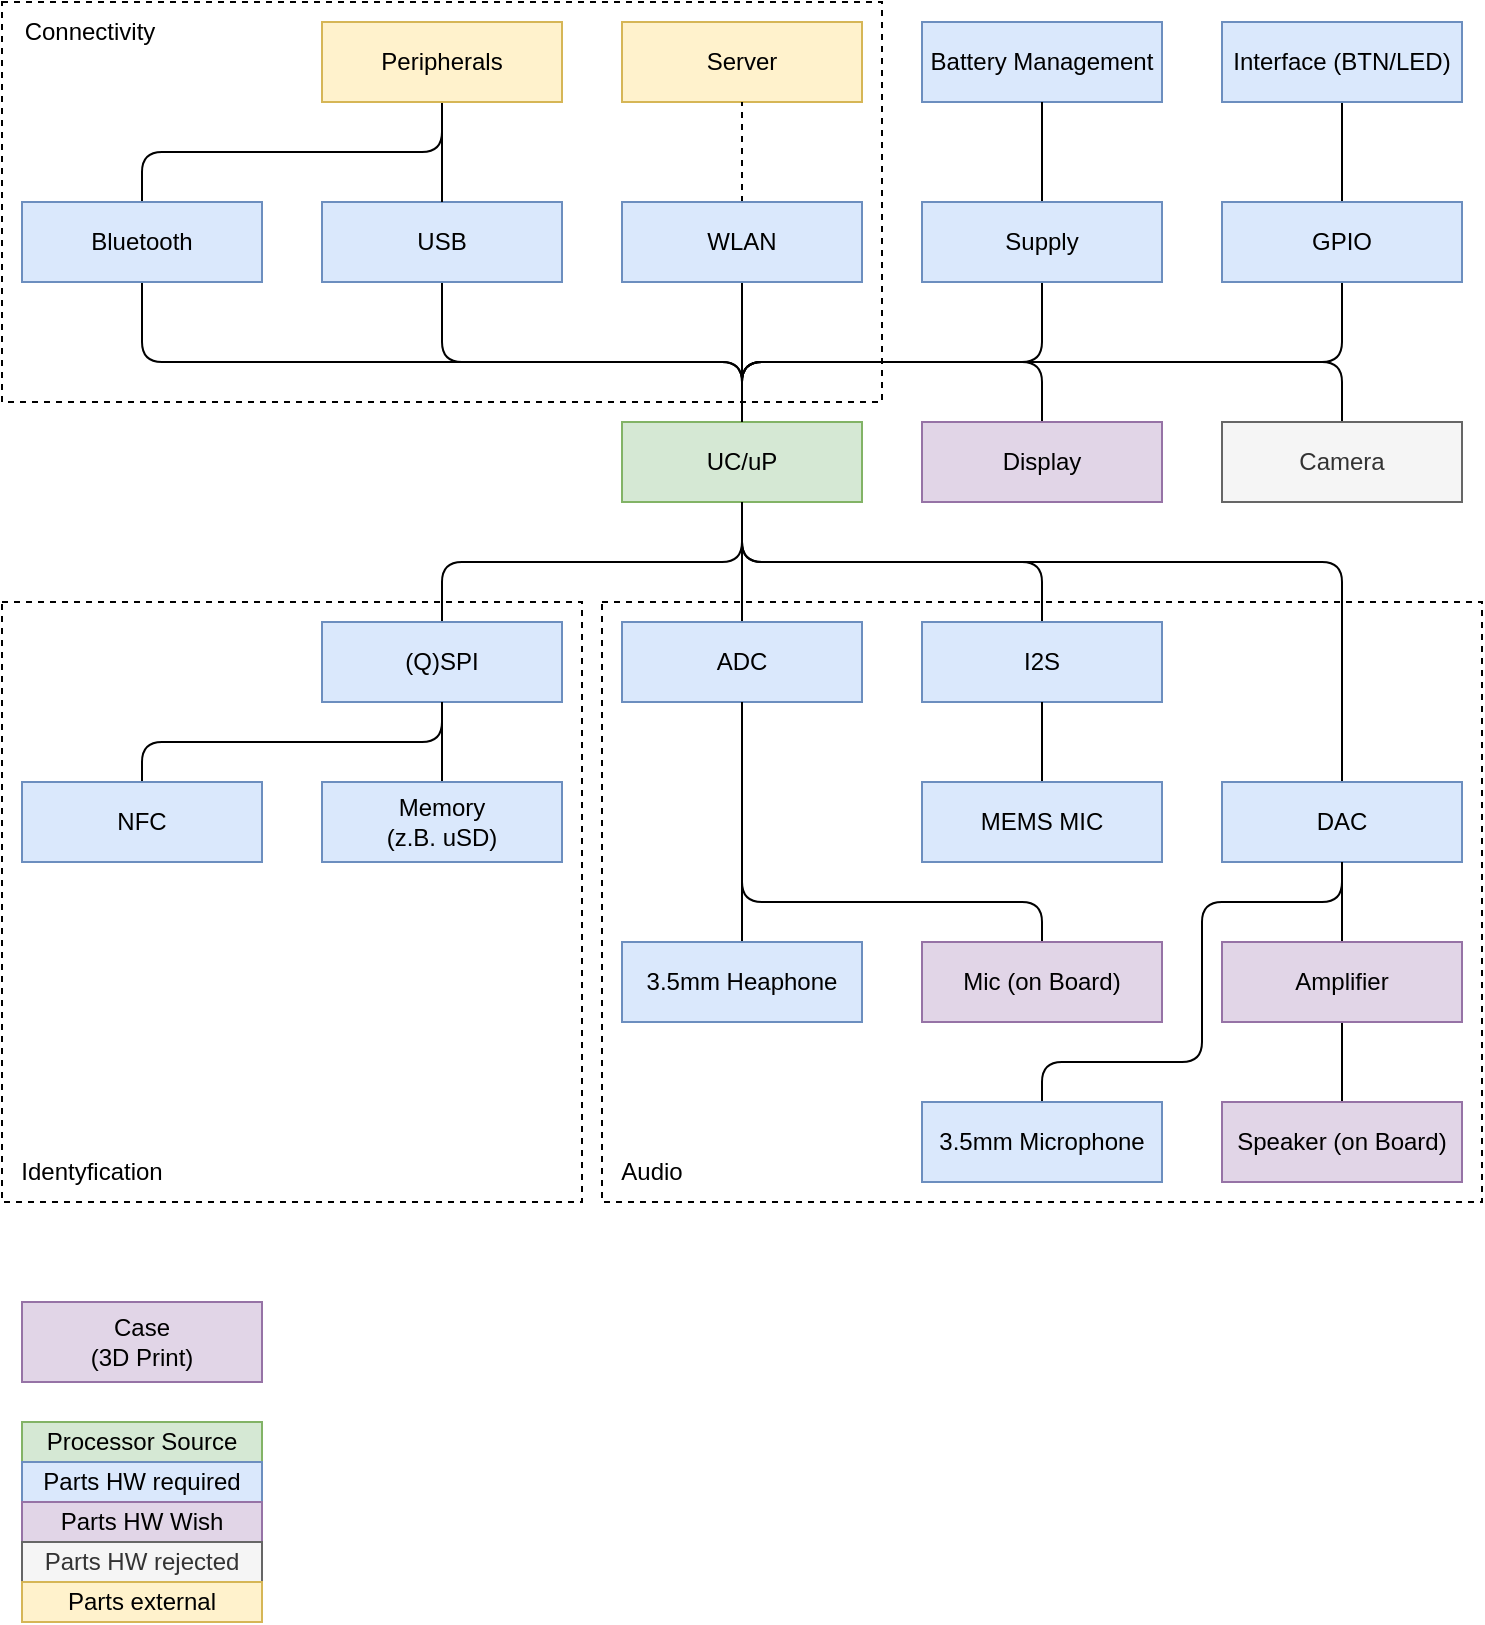 <mxfile version="26.0.16" pages="2">
  <diagram name="HW-BlockDiagramm" id="YgNL6Jm98kUhyaHq5DyT">
    <mxGraphModel dx="1376" dy="838" grid="1" gridSize="10" guides="1" tooltips="1" connect="1" arrows="1" fold="1" page="1" pageScale="1" pageWidth="827" pageHeight="1169" math="0" shadow="0">
      <root>
        <mxCell id="0" />
        <mxCell id="1" parent="0" />
        <mxCell id="7-w4bWHRbaEL0S7zwJqe-22" value="" style="rounded=0;whiteSpace=wrap;html=1;fillColor=none;dashed=1;" vertex="1" parent="1">
          <mxGeometry x="10" y="310" width="290" height="300" as="geometry" />
        </mxCell>
        <mxCell id="7-w4bWHRbaEL0S7zwJqe-21" value="" style="rounded=0;whiteSpace=wrap;html=1;fillColor=none;dashed=1;" vertex="1" parent="1">
          <mxGeometry x="310" y="310" width="440" height="300" as="geometry" />
        </mxCell>
        <mxCell id="VaILJH5DlseVOvlP4gNq-14" style="edgeStyle=orthogonalEdgeStyle;rounded=1;orthogonalLoop=1;jettySize=auto;html=1;exitX=0.5;exitY=1;exitDx=0;exitDy=0;entryX=0.5;entryY=0;entryDx=0;entryDy=0;curved=0;endArrow=none;startFill=0;" parent="1" source="A3d4wtvlVEdgw7WFWHI4-1" target="A3d4wtvlVEdgw7WFWHI4-8" edge="1">
          <mxGeometry relative="1" as="geometry">
            <Array as="points">
              <mxPoint x="80" y="190" />
              <mxPoint x="380" y="190" />
            </Array>
          </mxGeometry>
        </mxCell>
        <mxCell id="VaILJH5DlseVOvlP4gNq-17" style="edgeStyle=orthogonalEdgeStyle;rounded=1;orthogonalLoop=1;jettySize=auto;html=1;exitX=0.5;exitY=0;exitDx=0;exitDy=0;entryX=0.5;entryY=1;entryDx=0;entryDy=0;curved=0;endArrow=none;startFill=0;" parent="1" source="A3d4wtvlVEdgw7WFWHI4-1" target="A3d4wtvlVEdgw7WFWHI4-3" edge="1">
          <mxGeometry relative="1" as="geometry" />
        </mxCell>
        <mxCell id="A3d4wtvlVEdgw7WFWHI4-1" value="Bluetooth" style="rounded=0;whiteSpace=wrap;html=1;fillColor=#dae8fc;strokeColor=#6c8ebf;" parent="1" vertex="1">
          <mxGeometry x="20" y="110" width="120" height="40" as="geometry" />
        </mxCell>
        <mxCell id="VaILJH5DlseVOvlP4gNq-13" style="edgeStyle=orthogonalEdgeStyle;rounded=1;orthogonalLoop=1;jettySize=auto;html=1;exitX=0.5;exitY=1;exitDx=0;exitDy=0;curved=0;endArrow=none;startFill=0;" parent="1" source="A3d4wtvlVEdgw7WFWHI4-2" target="A3d4wtvlVEdgw7WFWHI4-8" edge="1">
          <mxGeometry relative="1" as="geometry">
            <Array as="points">
              <mxPoint x="230" y="190" />
              <mxPoint x="380" y="190" />
            </Array>
          </mxGeometry>
        </mxCell>
        <mxCell id="A3d4wtvlVEdgw7WFWHI4-2" value="USB" style="rounded=0;whiteSpace=wrap;html=1;fillColor=#dae8fc;strokeColor=#6c8ebf;" parent="1" vertex="1">
          <mxGeometry x="170" y="110" width="120" height="40" as="geometry" />
        </mxCell>
        <mxCell id="VaILJH5DlseVOvlP4gNq-15" style="edgeStyle=orthogonalEdgeStyle;rounded=1;orthogonalLoop=1;jettySize=auto;html=1;exitX=0.5;exitY=1;exitDx=0;exitDy=0;entryX=0.5;entryY=0;entryDx=0;entryDy=0;curved=0;endArrow=none;startFill=0;" parent="1" source="A3d4wtvlVEdgw7WFWHI4-3" target="A3d4wtvlVEdgw7WFWHI4-2" edge="1">
          <mxGeometry relative="1" as="geometry" />
        </mxCell>
        <mxCell id="A3d4wtvlVEdgw7WFWHI4-3" value="Peripherals" style="rounded=0;whiteSpace=wrap;html=1;fillColor=#fff2cc;strokeColor=#d6b656;" parent="1" vertex="1">
          <mxGeometry x="170" y="20" width="120" height="40" as="geometry" />
        </mxCell>
        <mxCell id="A3d4wtvlVEdgw7WFWHI4-4" value="Server" style="rounded=0;whiteSpace=wrap;html=1;fillColor=#fff2cc;strokeColor=#d6b656;" parent="1" vertex="1">
          <mxGeometry x="320" y="20" width="120" height="40" as="geometry" />
        </mxCell>
        <mxCell id="VaILJH5DlseVOvlP4gNq-18" style="edgeStyle=orthogonalEdgeStyle;rounded=1;orthogonalLoop=1;jettySize=auto;html=1;exitX=0.5;exitY=0;exitDx=0;exitDy=0;entryX=0.5;entryY=1;entryDx=0;entryDy=0;curved=0;endArrow=none;startFill=0;dashed=1;" parent="1" source="A3d4wtvlVEdgw7WFWHI4-5" target="A3d4wtvlVEdgw7WFWHI4-4" edge="1">
          <mxGeometry relative="1" as="geometry" />
        </mxCell>
        <mxCell id="7-w4bWHRbaEL0S7zwJqe-18" value="" style="edgeStyle=orthogonalEdgeStyle;rounded=1;orthogonalLoop=1;jettySize=auto;html=1;endArrow=none;startFill=0;curved=0;" edge="1" parent="1" source="A3d4wtvlVEdgw7WFWHI4-5" target="A3d4wtvlVEdgw7WFWHI4-8">
          <mxGeometry relative="1" as="geometry" />
        </mxCell>
        <mxCell id="A3d4wtvlVEdgw7WFWHI4-5" value="WLAN" style="rounded=0;whiteSpace=wrap;html=1;fillColor=#dae8fc;strokeColor=#6c8ebf;" parent="1" vertex="1">
          <mxGeometry x="320" y="110" width="120" height="40" as="geometry" />
        </mxCell>
        <mxCell id="A3d4wtvlVEdgw7WFWHI4-6" value="Battery Management" style="rounded=0;whiteSpace=wrap;html=1;fillColor=#dae8fc;strokeColor=#6c8ebf;" parent="1" vertex="1">
          <mxGeometry x="470" y="20" width="120" height="40" as="geometry" />
        </mxCell>
        <mxCell id="VaILJH5DlseVOvlP4gNq-29" style="edgeStyle=orthogonalEdgeStyle;rounded=1;orthogonalLoop=1;jettySize=auto;html=1;exitX=0.5;exitY=1;exitDx=0;exitDy=0;entryX=0.5;entryY=0;entryDx=0;entryDy=0;curved=0;endArrow=none;startFill=0;" parent="1" source="A3d4wtvlVEdgw7WFWHI4-7" target="A3d4wtvlVEdgw7WFWHI4-8" edge="1">
          <mxGeometry relative="1" as="geometry">
            <Array as="points">
              <mxPoint x="530" y="190" />
              <mxPoint x="380" y="190" />
            </Array>
          </mxGeometry>
        </mxCell>
        <mxCell id="VaILJH5DlseVOvlP4gNq-30" style="edgeStyle=orthogonalEdgeStyle;rounded=1;orthogonalLoop=1;jettySize=auto;html=1;entryX=0.5;entryY=1;entryDx=0;entryDy=0;curved=0;endArrow=none;startFill=0;" parent="1" source="A3d4wtvlVEdgw7WFWHI4-7" target="A3d4wtvlVEdgw7WFWHI4-6" edge="1">
          <mxGeometry relative="1" as="geometry" />
        </mxCell>
        <mxCell id="A3d4wtvlVEdgw7WFWHI4-7" value="Supply" style="rounded=0;whiteSpace=wrap;html=1;fillColor=#dae8fc;strokeColor=#6c8ebf;" parent="1" vertex="1">
          <mxGeometry x="470" y="110" width="120" height="40" as="geometry" />
        </mxCell>
        <mxCell id="A3d4wtvlVEdgw7WFWHI4-8" value="UC/uP" style="rounded=0;whiteSpace=wrap;html=1;fillColor=#d5e8d4;strokeColor=#82b366;" parent="1" vertex="1">
          <mxGeometry x="320" y="220" width="120" height="40" as="geometry" />
        </mxCell>
        <mxCell id="7-w4bWHRbaEL0S7zwJqe-7" style="edgeStyle=orthogonalEdgeStyle;rounded=1;orthogonalLoop=1;jettySize=auto;html=1;exitX=0.5;exitY=0;exitDx=0;exitDy=0;entryX=0.5;entryY=1;entryDx=0;entryDy=0;curved=0;endArrow=none;startFill=0;" edge="1" parent="1" source="A3d4wtvlVEdgw7WFWHI4-9" target="A3d4wtvlVEdgw7WFWHI4-8">
          <mxGeometry relative="1" as="geometry" />
        </mxCell>
        <mxCell id="A3d4wtvlVEdgw7WFWHI4-9" value="(Q)SPI" style="rounded=0;whiteSpace=wrap;html=1;fillColor=#dae8fc;strokeColor=#6c8ebf;" parent="1" vertex="1">
          <mxGeometry x="170" y="320" width="120" height="40" as="geometry" />
        </mxCell>
        <mxCell id="VaILJH5DlseVOvlP4gNq-21" style="edgeStyle=orthogonalEdgeStyle;rounded=1;orthogonalLoop=1;jettySize=auto;html=1;exitX=0.5;exitY=0;exitDx=0;exitDy=0;entryX=0.5;entryY=1;entryDx=0;entryDy=0;curved=0;endArrow=none;startFill=0;" parent="1" source="A3d4wtvlVEdgw7WFWHI4-10" target="A3d4wtvlVEdgw7WFWHI4-9" edge="1">
          <mxGeometry relative="1" as="geometry" />
        </mxCell>
        <mxCell id="A3d4wtvlVEdgw7WFWHI4-10" value="NFC" style="rounded=0;whiteSpace=wrap;html=1;fillColor=#dae8fc;strokeColor=#6c8ebf;" parent="1" vertex="1">
          <mxGeometry x="20" y="400" width="120" height="40" as="geometry" />
        </mxCell>
        <mxCell id="VaILJH5DlseVOvlP4gNq-22" style="edgeStyle=orthogonalEdgeStyle;rounded=1;orthogonalLoop=1;jettySize=auto;html=1;exitX=0.5;exitY=0;exitDx=0;exitDy=0;curved=0;endArrow=none;startFill=0;" parent="1" source="A3d4wtvlVEdgw7WFWHI4-11" edge="1">
          <mxGeometry relative="1" as="geometry">
            <mxPoint x="230" y="360" as="targetPoint" />
          </mxGeometry>
        </mxCell>
        <mxCell id="A3d4wtvlVEdgw7WFWHI4-11" value="Memory&lt;br&gt;(z.B. uSD)" style="rounded=0;whiteSpace=wrap;html=1;fillColor=#dae8fc;strokeColor=#6c8ebf;" parent="1" vertex="1">
          <mxGeometry x="170" y="400" width="120" height="40" as="geometry" />
        </mxCell>
        <mxCell id="7-w4bWHRbaEL0S7zwJqe-8" style="edgeStyle=orthogonalEdgeStyle;rounded=1;orthogonalLoop=1;jettySize=auto;html=1;exitX=0.5;exitY=0;exitDx=0;exitDy=0;curved=0;endArrow=none;startFill=0;" edge="1" parent="1" source="A3d4wtvlVEdgw7WFWHI4-13">
          <mxGeometry relative="1" as="geometry">
            <mxPoint x="380" y="260" as="targetPoint" />
          </mxGeometry>
        </mxCell>
        <mxCell id="A3d4wtvlVEdgw7WFWHI4-13" value="ADC" style="rounded=0;whiteSpace=wrap;html=1;fillColor=#dae8fc;strokeColor=#6c8ebf;" parent="1" vertex="1">
          <mxGeometry x="320" y="320" width="120" height="40" as="geometry" />
        </mxCell>
        <mxCell id="7-w4bWHRbaEL0S7zwJqe-17" style="edgeStyle=orthogonalEdgeStyle;rounded=1;orthogonalLoop=1;jettySize=auto;html=1;exitX=0.5;exitY=0;exitDx=0;exitDy=0;entryX=0.5;entryY=1;entryDx=0;entryDy=0;curved=0;endArrow=none;startFill=0;" edge="1" parent="1" source="A3d4wtvlVEdgw7WFWHI4-15" target="7-w4bWHRbaEL0S7zwJqe-15">
          <mxGeometry relative="1" as="geometry" />
        </mxCell>
        <mxCell id="A3d4wtvlVEdgw7WFWHI4-15" value="Speaker (on Board)" style="rounded=0;whiteSpace=wrap;html=1;fillColor=#e1d5e7;strokeColor=#9673a6;" parent="1" vertex="1">
          <mxGeometry x="620" y="560" width="120" height="40" as="geometry" />
        </mxCell>
        <mxCell id="7-w4bWHRbaEL0S7zwJqe-13" style="edgeStyle=orthogonalEdgeStyle;rounded=1;orthogonalLoop=1;jettySize=auto;html=1;exitX=0.5;exitY=0;exitDx=0;exitDy=0;entryX=0.5;entryY=1;entryDx=0;entryDy=0;curved=0;endArrow=none;startFill=0;" edge="1" parent="1" source="A3d4wtvlVEdgw7WFWHI4-16" target="A3d4wtvlVEdgw7WFWHI4-13">
          <mxGeometry relative="1" as="geometry">
            <Array as="points">
              <mxPoint x="530" y="460" />
              <mxPoint x="380" y="460" />
            </Array>
          </mxGeometry>
        </mxCell>
        <mxCell id="A3d4wtvlVEdgw7WFWHI4-16" value="Mic (on Board)" style="rounded=0;whiteSpace=wrap;html=1;fillColor=#e1d5e7;strokeColor=#9673a6;" parent="1" vertex="1">
          <mxGeometry x="470" y="480" width="120" height="40" as="geometry" />
        </mxCell>
        <mxCell id="7-w4bWHRbaEL0S7zwJqe-14" style="edgeStyle=orthogonalEdgeStyle;rounded=1;orthogonalLoop=1;jettySize=auto;html=1;exitX=0.5;exitY=0;exitDx=0;exitDy=0;curved=0;endArrow=none;startFill=0;" edge="1" parent="1" source="A3d4wtvlVEdgw7WFWHI4-17" target="7-w4bWHRbaEL0S7zwJqe-1">
          <mxGeometry relative="1" as="geometry">
            <Array as="points">
              <mxPoint x="530" y="540" />
              <mxPoint x="610" y="540" />
              <mxPoint x="610" y="460" />
              <mxPoint x="680" y="460" />
            </Array>
          </mxGeometry>
        </mxCell>
        <mxCell id="A3d4wtvlVEdgw7WFWHI4-17" value="3.5mm Microphone" style="rounded=0;whiteSpace=wrap;html=1;fillColor=#dae8fc;strokeColor=#6c8ebf;" parent="1" vertex="1">
          <mxGeometry x="470" y="560" width="120" height="40" as="geometry" />
        </mxCell>
        <mxCell id="VaILJH5DlseVOvlP4gNq-32" style="edgeStyle=orthogonalEdgeStyle;rounded=1;orthogonalLoop=1;jettySize=auto;html=1;exitX=0.5;exitY=0;exitDx=0;exitDy=0;entryX=0.5;entryY=0;entryDx=0;entryDy=0;endArrow=none;startFill=0;curved=0;" parent="1" source="VaILJH5DlseVOvlP4gNq-2" target="A3d4wtvlVEdgw7WFWHI4-8" edge="1">
          <mxGeometry relative="1" as="geometry">
            <Array as="points">
              <mxPoint x="530" y="190" />
              <mxPoint x="380" y="190" />
            </Array>
          </mxGeometry>
        </mxCell>
        <mxCell id="VaILJH5DlseVOvlP4gNq-2" value="Display" style="rounded=0;whiteSpace=wrap;html=1;fillColor=#e1d5e7;strokeColor=#9673a6;" parent="1" vertex="1">
          <mxGeometry x="470" y="220" width="120" height="40" as="geometry" />
        </mxCell>
        <mxCell id="VaILJH5DlseVOvlP4gNq-33" style="edgeStyle=orthogonalEdgeStyle;rounded=1;orthogonalLoop=1;jettySize=auto;html=1;exitX=0.5;exitY=0;exitDx=0;exitDy=0;entryX=0.5;entryY=0;entryDx=0;entryDy=0;curved=0;endArrow=none;startFill=0;" parent="1" source="VaILJH5DlseVOvlP4gNq-4" target="A3d4wtvlVEdgw7WFWHI4-8" edge="1">
          <mxGeometry relative="1" as="geometry">
            <mxPoint x="510" y="210" as="targetPoint" />
            <Array as="points">
              <mxPoint x="680" y="190" />
              <mxPoint x="380" y="190" />
            </Array>
          </mxGeometry>
        </mxCell>
        <mxCell id="VaILJH5DlseVOvlP4gNq-4" value="Camera" style="rounded=0;whiteSpace=wrap;html=1;fillColor=#f5f5f5;strokeColor=#666666;fontColor=#333333;" parent="1" vertex="1">
          <mxGeometry x="620" y="220" width="120" height="40" as="geometry" />
        </mxCell>
        <mxCell id="VaILJH5DlseVOvlP4gNq-31" style="edgeStyle=orthogonalEdgeStyle;rounded=1;orthogonalLoop=1;jettySize=auto;html=1;exitX=0.5;exitY=1;exitDx=0;exitDy=0;entryX=0.5;entryY=0;entryDx=0;entryDy=0;curved=0;endArrow=none;startFill=0;" parent="1" source="VaILJH5DlseVOvlP4gNq-5" target="A3d4wtvlVEdgw7WFWHI4-8" edge="1">
          <mxGeometry relative="1" as="geometry">
            <Array as="points">
              <mxPoint x="680" y="190" />
              <mxPoint x="380" y="190" />
            </Array>
          </mxGeometry>
        </mxCell>
        <mxCell id="7-w4bWHRbaEL0S7zwJqe-26" style="edgeStyle=orthogonalEdgeStyle;rounded=1;orthogonalLoop=1;jettySize=auto;html=1;exitX=0.5;exitY=0;exitDx=0;exitDy=0;entryX=0.5;entryY=1;entryDx=0;entryDy=0;endArrow=none;startFill=0;curved=0;" edge="1" parent="1" source="VaILJH5DlseVOvlP4gNq-5" target="7-w4bWHRbaEL0S7zwJqe-25">
          <mxGeometry relative="1" as="geometry" />
        </mxCell>
        <mxCell id="VaILJH5DlseVOvlP4gNq-5" value="GPIO" style="rounded=0;whiteSpace=wrap;html=1;fillColor=#dae8fc;strokeColor=#6c8ebf;" parent="1" vertex="1">
          <mxGeometry x="620" y="110" width="120" height="40" as="geometry" />
        </mxCell>
        <mxCell id="VaILJH5DlseVOvlP4gNq-6" value="Processor Source" style="rounded=0;whiteSpace=wrap;html=1;fillColor=#d5e8d4;strokeColor=#82b366;" parent="1" vertex="1">
          <mxGeometry x="20" y="720" width="120" height="20" as="geometry" />
        </mxCell>
        <mxCell id="VaILJH5DlseVOvlP4gNq-7" value="Parts HW required" style="rounded=0;whiteSpace=wrap;html=1;fillColor=#dae8fc;strokeColor=#6c8ebf;" parent="1" vertex="1">
          <mxGeometry x="20" y="740" width="120" height="20" as="geometry" />
        </mxCell>
        <mxCell id="VaILJH5DlseVOvlP4gNq-8" value="Parts HW Wish" style="rounded=0;whiteSpace=wrap;html=1;fillColor=#e1d5e7;strokeColor=#9673a6;" parent="1" vertex="1">
          <mxGeometry x="20" y="760" width="120" height="20" as="geometry" />
        </mxCell>
        <mxCell id="VaILJH5DlseVOvlP4gNq-9" value="Parts HW rejected" style="rounded=0;whiteSpace=wrap;html=1;fillColor=#f5f5f5;strokeColor=#666666;fontColor=#333333;" parent="1" vertex="1">
          <mxGeometry x="20" y="780" width="120" height="20" as="geometry" />
        </mxCell>
        <mxCell id="VaILJH5DlseVOvlP4gNq-10" value="Parts external" style="rounded=0;whiteSpace=wrap;html=1;fillColor=#fff2cc;strokeColor=#d6b656;" parent="1" vertex="1">
          <mxGeometry x="20" y="800" width="120" height="20" as="geometry" />
        </mxCell>
        <mxCell id="VaILJH5DlseVOvlP4gNq-35" value="Case&lt;br&gt;(3D Print)" style="rounded=0;whiteSpace=wrap;html=1;fillColor=#e1d5e7;strokeColor=#9673a6;" parent="1" vertex="1">
          <mxGeometry x="20" y="660" width="120" height="40" as="geometry" />
        </mxCell>
        <mxCell id="7-w4bWHRbaEL0S7zwJqe-9" style="edgeStyle=orthogonalEdgeStyle;rounded=1;orthogonalLoop=1;jettySize=auto;html=1;exitX=0.5;exitY=0;exitDx=0;exitDy=0;entryX=0.5;entryY=1;entryDx=0;entryDy=0;curved=0;endArrow=none;startFill=0;" edge="1" parent="1" source="7-w4bWHRbaEL0S7zwJqe-1" target="A3d4wtvlVEdgw7WFWHI4-8">
          <mxGeometry relative="1" as="geometry">
            <Array as="points">
              <mxPoint x="680" y="290" />
              <mxPoint x="380" y="290" />
            </Array>
          </mxGeometry>
        </mxCell>
        <mxCell id="7-w4bWHRbaEL0S7zwJqe-1" value="DAC" style="rounded=0;whiteSpace=wrap;html=1;fillColor=#dae8fc;strokeColor=#6c8ebf;" vertex="1" parent="1">
          <mxGeometry x="620" y="400" width="120" height="40" as="geometry" />
        </mxCell>
        <mxCell id="7-w4bWHRbaEL0S7zwJqe-12" style="edgeStyle=orthogonalEdgeStyle;rounded=1;orthogonalLoop=1;jettySize=auto;html=1;exitX=0.5;exitY=0;exitDx=0;exitDy=0;entryX=0.5;entryY=1;entryDx=0;entryDy=0;curved=0;endArrow=none;startFill=0;" edge="1" parent="1" source="7-w4bWHRbaEL0S7zwJqe-2" target="A3d4wtvlVEdgw7WFWHI4-13">
          <mxGeometry relative="1" as="geometry" />
        </mxCell>
        <mxCell id="7-w4bWHRbaEL0S7zwJqe-2" value="3.5mm Heaphone" style="rounded=0;whiteSpace=wrap;html=1;fillColor=#dae8fc;strokeColor=#6c8ebf;" vertex="1" parent="1">
          <mxGeometry x="320" y="480" width="120" height="40" as="geometry" />
        </mxCell>
        <mxCell id="7-w4bWHRbaEL0S7zwJqe-4" style="edgeStyle=orthogonalEdgeStyle;rounded=0;orthogonalLoop=1;jettySize=auto;html=1;exitX=0.5;exitY=1;exitDx=0;exitDy=0;" edge="1" parent="1" source="VaILJH5DlseVOvlP4gNq-2" target="VaILJH5DlseVOvlP4gNq-2">
          <mxGeometry relative="1" as="geometry" />
        </mxCell>
        <mxCell id="7-w4bWHRbaEL0S7zwJqe-16" style="edgeStyle=orthogonalEdgeStyle;rounded=1;orthogonalLoop=1;jettySize=auto;html=1;exitX=0.5;exitY=0;exitDx=0;exitDy=0;curved=0;endArrow=none;startFill=0;" edge="1" parent="1" source="7-w4bWHRbaEL0S7zwJqe-15" target="7-w4bWHRbaEL0S7zwJqe-1">
          <mxGeometry relative="1" as="geometry" />
        </mxCell>
        <mxCell id="7-w4bWHRbaEL0S7zwJqe-15" value="Amplifier" style="rounded=0;whiteSpace=wrap;html=1;fillColor=#e1d5e7;strokeColor=#9673a6;" vertex="1" parent="1">
          <mxGeometry x="620" y="480" width="120" height="40" as="geometry" />
        </mxCell>
        <mxCell id="7-w4bWHRbaEL0S7zwJqe-23" value="" style="rounded=0;whiteSpace=wrap;html=1;fillColor=none;dashed=1;" vertex="1" parent="1">
          <mxGeometry x="10" y="10" width="440" height="200" as="geometry" />
        </mxCell>
        <mxCell id="7-w4bWHRbaEL0S7zwJqe-25" value="Interface (BTN/LED&lt;span style=&quot;background-color: transparent; color: light-dark(rgb(0, 0, 0), rgb(255, 255, 255));&quot;&gt;)&lt;/span&gt;" style="rounded=0;whiteSpace=wrap;html=1;fillColor=#dae8fc;strokeColor=#6c8ebf;" vertex="1" parent="1">
          <mxGeometry x="620" y="20" width="120" height="40" as="geometry" />
        </mxCell>
        <mxCell id="7-w4bWHRbaEL0S7zwJqe-27" value="Connectivity" style="text;html=1;align=center;verticalAlign=middle;whiteSpace=wrap;rounded=0;" vertex="1" parent="1">
          <mxGeometry x="24" y="10" width="60" height="30" as="geometry" />
        </mxCell>
        <mxCell id="7-w4bWHRbaEL0S7zwJqe-28" value="Identyfication" style="text;html=1;align=center;verticalAlign=middle;whiteSpace=wrap;rounded=0;" vertex="1" parent="1">
          <mxGeometry x="25" y="580" width="60" height="30" as="geometry" />
        </mxCell>
        <mxCell id="7-w4bWHRbaEL0S7zwJqe-29" value="Audio" style="text;html=1;align=center;verticalAlign=middle;whiteSpace=wrap;rounded=0;" vertex="1" parent="1">
          <mxGeometry x="305" y="580" width="60" height="30" as="geometry" />
        </mxCell>
        <mxCell id="3Ijf7dCesqbsW414zRly-5" style="edgeStyle=orthogonalEdgeStyle;rounded=1;orthogonalLoop=1;jettySize=auto;html=1;exitX=0.5;exitY=0;exitDx=0;exitDy=0;entryX=0.5;entryY=1;entryDx=0;entryDy=0;curved=0;endArrow=none;startFill=0;" edge="1" parent="1" source="3Ijf7dCesqbsW414zRly-1" target="A3d4wtvlVEdgw7WFWHI4-8">
          <mxGeometry relative="1" as="geometry" />
        </mxCell>
        <mxCell id="3Ijf7dCesqbsW414zRly-1" value="I2S" style="rounded=0;whiteSpace=wrap;html=1;fillColor=#dae8fc;strokeColor=#6c8ebf;" vertex="1" parent="1">
          <mxGeometry x="470" y="320" width="120" height="40" as="geometry" />
        </mxCell>
        <mxCell id="3Ijf7dCesqbsW414zRly-4" style="edgeStyle=orthogonalEdgeStyle;rounded=1;orthogonalLoop=1;jettySize=auto;html=1;exitX=0.5;exitY=0;exitDx=0;exitDy=0;curved=0;endArrow=none;startFill=0;" edge="1" parent="1" source="3Ijf7dCesqbsW414zRly-2" target="3Ijf7dCesqbsW414zRly-1">
          <mxGeometry relative="1" as="geometry" />
        </mxCell>
        <mxCell id="3Ijf7dCesqbsW414zRly-2" value="MEMS MIC" style="rounded=0;whiteSpace=wrap;html=1;fillColor=#dae8fc;strokeColor=#6c8ebf;" vertex="1" parent="1">
          <mxGeometry x="470" y="400" width="120" height="40" as="geometry" />
        </mxCell>
      </root>
    </mxGraphModel>
  </diagram>
  <diagram id="PWMETJI3HEtD_hGxL0aD" name="SW-BlockDiagramm">
    <mxGraphModel dx="1376" dy="838" grid="1" gridSize="10" guides="1" tooltips="1" connect="1" arrows="1" fold="1" page="1" pageScale="1" pageWidth="827" pageHeight="1169" math="0" shadow="0">
      <root>
        <mxCell id="0" />
        <mxCell id="1" parent="0" />
        <mxCell id="SWvgl8-tP9gRkOkb8kPS-19" value="" style="rounded=0;whiteSpace=wrap;html=1;fillColor=none;dashed=1;dashPattern=12 12;" vertex="1" parent="1">
          <mxGeometry x="10" y="100" width="780" height="400" as="geometry" />
        </mxCell>
        <mxCell id="6S2h7Oj0HJG2bu6UNezD-2" style="edgeStyle=orthogonalEdgeStyle;rounded=1;orthogonalLoop=1;jettySize=auto;html=1;exitX=0.5;exitY=0;exitDx=0;exitDy=0;entryX=0.5;entryY=1;entryDx=0;entryDy=0;curved=0;endArrow=none;startFill=0;dashed=1;" edge="1" parent="1" source="6S2h7Oj0HJG2bu6UNezD-3" target="6S2h7Oj0HJG2bu6UNezD-7">
          <mxGeometry relative="1" as="geometry" />
        </mxCell>
        <mxCell id="SWvgl8-tP9gRkOkb8kPS-9" style="edgeStyle=orthogonalEdgeStyle;rounded=1;orthogonalLoop=1;jettySize=auto;html=1;exitX=0.5;exitY=1;exitDx=0;exitDy=0;entryX=0.5;entryY=0;entryDx=0;entryDy=0;curved=0;endArrow=none;startFill=0;" edge="1" parent="1" source="6S2h7Oj0HJG2bu6UNezD-3" target="6S2h7Oj0HJG2bu6UNezD-16">
          <mxGeometry relative="1" as="geometry" />
        </mxCell>
        <mxCell id="6S2h7Oj0HJG2bu6UNezD-3" value="Bluetooth" style="rounded=0;whiteSpace=wrap;html=1;fillColor=#e1d5e7;strokeColor=#9673a6;" vertex="1" parent="1">
          <mxGeometry x="20" y="110" width="120" height="40" as="geometry" />
        </mxCell>
        <mxCell id="SWvgl8-tP9gRkOkb8kPS-8" style="edgeStyle=orthogonalEdgeStyle;rounded=1;orthogonalLoop=1;jettySize=auto;html=1;exitX=0.5;exitY=1;exitDx=0;exitDy=0;entryX=0.5;entryY=0;entryDx=0;entryDy=0;curved=0;endArrow=none;startFill=0;" edge="1" parent="1" source="6S2h7Oj0HJG2bu6UNezD-5" target="6S2h7Oj0HJG2bu6UNezD-16">
          <mxGeometry relative="1" as="geometry" />
        </mxCell>
        <mxCell id="6S2h7Oj0HJG2bu6UNezD-5" value="USB" style="rounded=0;whiteSpace=wrap;html=1;fillColor=#e1d5e7;strokeColor=#9673a6;" vertex="1" parent="1">
          <mxGeometry x="180" y="110" width="120" height="40" as="geometry" />
        </mxCell>
        <mxCell id="6S2h7Oj0HJG2bu6UNezD-6" style="edgeStyle=orthogonalEdgeStyle;rounded=1;orthogonalLoop=1;jettySize=auto;html=1;entryX=0.5;entryY=0;entryDx=0;entryDy=0;curved=0;endArrow=none;startFill=0;dashed=1;" edge="1" parent="1" source="6S2h7Oj0HJG2bu6UNezD-7" target="6S2h7Oj0HJG2bu6UNezD-5">
          <mxGeometry relative="1" as="geometry" />
        </mxCell>
        <mxCell id="6S2h7Oj0HJG2bu6UNezD-7" value="Peripherals" style="rounded=0;whiteSpace=wrap;html=1;" vertex="1" parent="1">
          <mxGeometry x="180" y="20" width="120" height="40" as="geometry" />
        </mxCell>
        <mxCell id="1cfpkyVHVvVu88Xglb1z-10" style="edgeStyle=orthogonalEdgeStyle;rounded=1;orthogonalLoop=1;jettySize=auto;html=1;exitX=0.5;exitY=0;exitDx=0;exitDy=0;entryX=0.5;entryY=1;entryDx=0;entryDy=0;curved=0;endArrow=none;startFill=0;dashed=1;" edge="1" parent="1" source="6S2h7Oj0HJG2bu6UNezD-8" target="6S2h7Oj0HJG2bu6UNezD-11">
          <mxGeometry relative="1" as="geometry" />
        </mxCell>
        <mxCell id="6S2h7Oj0HJG2bu6UNezD-8" value="Server" style="rounded=0;whiteSpace=wrap;html=1;fillColor=#fff2cc;strokeColor=#d6b656;" vertex="1" parent="1">
          <mxGeometry x="180" y="560" width="120" height="40" as="geometry" />
        </mxCell>
        <mxCell id="SWvgl8-tP9gRkOkb8kPS-26" style="edgeStyle=orthogonalEdgeStyle;rounded=1;orthogonalLoop=1;jettySize=auto;html=1;exitX=0.5;exitY=0;exitDx=0;exitDy=0;entryX=0.5;entryY=1;entryDx=0;entryDy=0;curved=0;endArrow=none;startFill=0;" edge="1" parent="1" source="6S2h7Oj0HJG2bu6UNezD-11" target="6S2h7Oj0HJG2bu6UNezD-16">
          <mxGeometry relative="1" as="geometry">
            <Array as="points">
              <mxPoint x="240" y="430" />
              <mxPoint x="320" y="430" />
              <mxPoint x="320" y="290" />
              <mxPoint x="400" y="290" />
            </Array>
          </mxGeometry>
        </mxCell>
        <mxCell id="SWvgl8-tP9gRkOkb8kPS-27" value="Request/Send Data" style="edgeLabel;html=1;align=center;verticalAlign=middle;resizable=0;points=[];" vertex="1" connectable="0" parent="SWvgl8-tP9gRkOkb8kPS-26">
          <mxGeometry x="-0.537" y="3" relative="1" as="geometry">
            <mxPoint x="-61" y="-7" as="offset" />
          </mxGeometry>
        </mxCell>
        <mxCell id="6S2h7Oj0HJG2bu6UNezD-11" value="WLAN" style="rounded=0;whiteSpace=wrap;html=1;fillColor=#dae8fc;strokeColor=#6c8ebf;" vertex="1" parent="1">
          <mxGeometry x="180" y="450" width="120" height="40" as="geometry" />
        </mxCell>
        <mxCell id="6S2h7Oj0HJG2bu6UNezD-16" value="UC/uP" style="rounded=0;whiteSpace=wrap;html=1;fillColor=#d5e8d4;strokeColor=#82b366;" vertex="1" parent="1">
          <mxGeometry x="340" y="220" width="120" height="40" as="geometry" />
        </mxCell>
        <mxCell id="6S2h7Oj0HJG2bu6UNezD-40" value="Processor Source" style="rounded=0;whiteSpace=wrap;html=1;fillColor=#d5e8d4;strokeColor=#82b366;" vertex="1" parent="1">
          <mxGeometry x="20" y="720" width="140" height="20" as="geometry" />
        </mxCell>
        <mxCell id="6S2h7Oj0HJG2bu6UNezD-41" value="Parts SW required" style="rounded=0;whiteSpace=wrap;html=1;fillColor=#dae8fc;strokeColor=#6c8ebf;" vertex="1" parent="1">
          <mxGeometry x="20" y="740" width="140" height="20" as="geometry" />
        </mxCell>
        <mxCell id="6S2h7Oj0HJG2bu6UNezD-42" value="Parts SW Wish" style="rounded=0;whiteSpace=wrap;html=1;fillColor=#e1d5e7;strokeColor=#9673a6;" vertex="1" parent="1">
          <mxGeometry x="20" y="760" width="140" height="20" as="geometry" />
        </mxCell>
        <mxCell id="6S2h7Oj0HJG2bu6UNezD-43" value="Parts Outside of Focus" style="rounded=0;whiteSpace=wrap;html=1;fillColor=#f5f5f5;strokeColor=#666666;fontColor=#333333;" vertex="1" parent="1">
          <mxGeometry x="20" y="780" width="140" height="20" as="geometry" />
        </mxCell>
        <mxCell id="6S2h7Oj0HJG2bu6UNezD-44" value="Parts may be part of Focus" style="rounded=0;whiteSpace=wrap;html=1;fillColor=#fff2cc;strokeColor=#d6b656;" vertex="1" parent="1">
          <mxGeometry x="20" y="800" width="140" height="30" as="geometry" />
        </mxCell>
        <mxCell id="1cfpkyVHVvVu88Xglb1z-5" style="edgeStyle=orthogonalEdgeStyle;rounded=1;orthogonalLoop=1;jettySize=auto;html=1;exitX=0.5;exitY=0;exitDx=0;exitDy=0;curved=0;endArrow=none;startFill=0;" edge="1" parent="1" source="1cfpkyVHVvVu88Xglb1z-1" target="6S2h7Oj0HJG2bu6UNezD-16">
          <mxGeometry relative="1" as="geometry" />
        </mxCell>
        <mxCell id="1cfpkyVHVvVu88Xglb1z-8" style="edgeStyle=orthogonalEdgeStyle;rounded=1;orthogonalLoop=1;jettySize=auto;html=1;exitX=0.5;exitY=1;exitDx=0;exitDy=0;entryX=0.5;entryY=0;entryDx=0;entryDy=0;curved=0;endArrow=none;startFill=0;" edge="1" parent="1" source="1cfpkyVHVvVu88Xglb1z-1" target="1cfpkyVHVvVu88Xglb1z-7">
          <mxGeometry relative="1" as="geometry">
            <Array as="points">
              <mxPoint x="80" y="370" />
              <mxPoint x="80" y="370" />
            </Array>
          </mxGeometry>
        </mxCell>
        <mxCell id="1cfpkyVHVvVu88Xglb1z-12" value="Files" style="edgeLabel;html=1;align=center;verticalAlign=middle;resizable=0;points=[];" vertex="1" connectable="0" parent="1cfpkyVHVvVu88Xglb1z-8">
          <mxGeometry x="0.08" y="1" relative="1" as="geometry">
            <mxPoint x="79" y="-19" as="offset" />
          </mxGeometry>
        </mxCell>
        <mxCell id="1cfpkyVHVvVu88Xglb1z-1" value="Audio Encoding&lt;br&gt;(z.B. mp3)" style="rounded=0;whiteSpace=wrap;html=1;fillColor=#dae8fc;strokeColor=#6c8ebf;" vertex="1" parent="1">
          <mxGeometry x="20" y="320" width="120" height="40" as="geometry" />
        </mxCell>
        <mxCell id="1cfpkyVHVvVu88Xglb1z-13" style="edgeStyle=orthogonalEdgeStyle;rounded=1;orthogonalLoop=1;jettySize=auto;html=1;exitX=0.5;exitY=1;exitDx=0;exitDy=0;entryX=0.5;entryY=0;entryDx=0;entryDy=0;curved=0;endArrow=none;startFill=0;" edge="1" parent="1" source="1cfpkyVHVvVu88Xglb1z-2" target="1cfpkyVHVvVu88Xglb1z-11">
          <mxGeometry relative="1" as="geometry" />
        </mxCell>
        <mxCell id="1cfpkyVHVvVu88Xglb1z-14" value="Bitstream" style="edgeLabel;html=1;align=center;verticalAlign=middle;resizable=0;points=[];" vertex="1" connectable="0" parent="1cfpkyVHVvVu88Xglb1z-13">
          <mxGeometry x="0.3" y="-2" relative="1" as="geometry">
            <mxPoint x="42" y="-19" as="offset" />
          </mxGeometry>
        </mxCell>
        <mxCell id="1cfpkyVHVvVu88Xglb1z-2" value="Audio Decoding&lt;br&gt;(z.B mp3)" style="rounded=0;whiteSpace=wrap;html=1;fillColor=#dae8fc;strokeColor=#6c8ebf;" vertex="1" parent="1">
          <mxGeometry x="500" y="320" width="120" height="40" as="geometry" />
        </mxCell>
        <mxCell id="SWvgl8-tP9gRkOkb8kPS-25" style="edgeStyle=orthogonalEdgeStyle;rounded=1;orthogonalLoop=1;jettySize=auto;html=1;exitX=0.5;exitY=0;exitDx=0;exitDy=0;entryX=0;entryY=0.5;entryDx=0;entryDy=0;curved=0;endArrow=none;startFill=0;" edge="1" parent="1" source="1cfpkyVHVvVu88Xglb1z-7" target="1cfpkyVHVvVu88Xglb1z-2">
          <mxGeometry relative="1" as="geometry">
            <Array as="points">
              <mxPoint x="80" y="400" />
              <mxPoint x="480" y="400" />
              <mxPoint x="480" y="340" />
            </Array>
          </mxGeometry>
        </mxCell>
        <mxCell id="1cfpkyVHVvVu88Xglb1z-7" value="Memory&lt;br&gt;(z.B. uSD)" style="rounded=0;whiteSpace=wrap;html=1;fillColor=#dae8fc;strokeColor=#6c8ebf;" vertex="1" parent="1">
          <mxGeometry x="20" y="450" width="120" height="40" as="geometry" />
        </mxCell>
        <mxCell id="SWvgl8-tP9gRkOkb8kPS-28" style="edgeStyle=orthogonalEdgeStyle;rounded=1;orthogonalLoop=1;jettySize=auto;html=1;exitX=0.5;exitY=0;exitDx=0;exitDy=0;endArrow=none;startFill=0;strokeColor=default;curved=0;entryX=0.5;entryY=1;entryDx=0;entryDy=0;" edge="1" parent="1" source="1cfpkyVHVvVu88Xglb1z-11" target="6S2h7Oj0HJG2bu6UNezD-16">
          <mxGeometry relative="1" as="geometry">
            <Array as="points">
              <mxPoint x="560" y="410" />
              <mxPoint x="640" y="410" />
              <mxPoint x="640" y="290" />
              <mxPoint x="400" y="290" />
            </Array>
          </mxGeometry>
        </mxCell>
        <mxCell id="1cfpkyVHVvVu88Xglb1z-11" value="DAC" style="rounded=0;whiteSpace=wrap;html=1;fillColor=#dae8fc;strokeColor=#6c8ebf;" vertex="1" parent="1">
          <mxGeometry x="500" y="450" width="120" height="40" as="geometry" />
        </mxCell>
        <mxCell id="1cfpkyVHVvVu88Xglb1z-16" style="edgeStyle=orthogonalEdgeStyle;rounded=1;orthogonalLoop=1;jettySize=auto;html=1;exitX=0.5;exitY=1;exitDx=0;exitDy=0;entryX=0.5;entryY=0;entryDx=0;entryDy=0;curved=0;endArrow=none;startFill=0;" edge="1" parent="1" source="1cfpkyVHVvVu88Xglb1z-15" target="1cfpkyVHVvVu88Xglb1z-7">
          <mxGeometry relative="1" as="geometry">
            <Array as="points">
              <mxPoint x="240" y="400" />
              <mxPoint x="80" y="400" />
            </Array>
          </mxGeometry>
        </mxCell>
        <mxCell id="1cfpkyVHVvVu88Xglb1z-17" style="edgeStyle=orthogonalEdgeStyle;rounded=1;orthogonalLoop=1;jettySize=auto;html=1;exitX=0.5;exitY=0;exitDx=0;exitDy=0;entryX=0.5;entryY=1;entryDx=0;entryDy=0;curved=0;endArrow=none;startFill=0;" edge="1" parent="1" source="1cfpkyVHVvVu88Xglb1z-15" target="6S2h7Oj0HJG2bu6UNezD-16">
          <mxGeometry relative="1" as="geometry" />
        </mxCell>
        <mxCell id="1cfpkyVHVvVu88Xglb1z-15" value="Identification" style="rounded=0;whiteSpace=wrap;html=1;fillColor=#dae8fc;strokeColor=#6c8ebf;" vertex="1" parent="1">
          <mxGeometry x="180" y="320" width="120" height="40" as="geometry" />
        </mxCell>
        <mxCell id="JyRSBecz3BhVOtYq5SAp-3" style="edgeStyle=orthogonalEdgeStyle;rounded=1;orthogonalLoop=1;jettySize=auto;html=1;exitX=0.5;exitY=0;exitDx=0;exitDy=0;entryX=0.5;entryY=1;entryDx=0;entryDy=0;curved=0;endArrow=none;startFill=0;" edge="1" parent="1" source="JyRSBecz3BhVOtYq5SAp-1" target="6S2h7Oj0HJG2bu6UNezD-16">
          <mxGeometry relative="1" as="geometry" />
        </mxCell>
        <mxCell id="JyRSBecz3BhVOtYq5SAp-1" value="MEMS Decode" style="rounded=0;whiteSpace=wrap;html=1;fillColor=#e1d5e7;strokeColor=#9673a6;" vertex="1" parent="1">
          <mxGeometry x="660" y="320" width="120" height="40" as="geometry" />
        </mxCell>
        <mxCell id="JyRSBecz3BhVOtYq5SAp-7" style="edgeStyle=orthogonalEdgeStyle;rounded=1;orthogonalLoop=1;jettySize=auto;html=1;exitX=0.5;exitY=0;exitDx=0;exitDy=0;entryX=0.5;entryY=1;entryDx=0;entryDy=0;curved=0;endArrow=none;startFill=0;dashed=1;" edge="1" parent="1" source="JyRSBecz3BhVOtYq5SAp-4" target="1cfpkyVHVvVu88Xglb1z-11">
          <mxGeometry relative="1" as="geometry" />
        </mxCell>
        <mxCell id="JyRSBecz3BhVOtYq5SAp-4" value="Audio Output" style="rounded=0;whiteSpace=wrap;html=1;" vertex="1" parent="1">
          <mxGeometry x="500" y="560" width="120" height="40" as="geometry" />
        </mxCell>
        <mxCell id="JyRSBecz3BhVOtYq5SAp-6" style="edgeStyle=orthogonalEdgeStyle;rounded=1;orthogonalLoop=1;jettySize=auto;html=1;exitX=0.5;exitY=0;exitDx=0;exitDy=0;entryX=0.5;entryY=1;entryDx=0;entryDy=0;curved=0;endArrow=none;startFill=0;dashed=1;" edge="1" parent="1" source="JyRSBecz3BhVOtYq5SAp-5" target="JyRSBecz3BhVOtYq5SAp-1">
          <mxGeometry relative="1" as="geometry" />
        </mxCell>
        <mxCell id="JyRSBecz3BhVOtYq5SAp-5" value="MEMS MIC" style="rounded=0;whiteSpace=wrap;html=1;" vertex="1" parent="1">
          <mxGeometry x="660" y="560" width="120" height="40" as="geometry" />
        </mxCell>
        <mxCell id="JyRSBecz3BhVOtYq5SAp-11" style="edgeStyle=orthogonalEdgeStyle;rounded=1;orthogonalLoop=1;jettySize=auto;html=1;exitX=0.5;exitY=0;exitDx=0;exitDy=0;curved=0;endArrow=none;startFill=0;dashed=1;" edge="1" parent="1" source="JyRSBecz3BhVOtYq5SAp-9" target="JyRSBecz3BhVOtYq5SAp-10">
          <mxGeometry relative="1" as="geometry" />
        </mxCell>
        <mxCell id="JyRSBecz3BhVOtYq5SAp-9" value="Audio Input" style="rounded=0;whiteSpace=wrap;html=1;" vertex="1" parent="1">
          <mxGeometry x="340" y="560" width="120" height="40" as="geometry" />
        </mxCell>
        <mxCell id="JyRSBecz3BhVOtYq5SAp-12" style="edgeStyle=orthogonalEdgeStyle;rounded=1;orthogonalLoop=1;jettySize=auto;html=1;exitX=0.5;exitY=0;exitDx=0;exitDy=0;curved=0;endArrow=none;startFill=0;" edge="1" parent="1" source="JyRSBecz3BhVOtYq5SAp-10">
          <mxGeometry relative="1" as="geometry">
            <mxPoint x="400" y="260" as="targetPoint" />
          </mxGeometry>
        </mxCell>
        <mxCell id="JyRSBecz3BhVOtYq5SAp-10" value="ADC" style="rounded=0;whiteSpace=wrap;html=1;fillColor=#e1d5e7;strokeColor=#9673a6;" vertex="1" parent="1">
          <mxGeometry x="340" y="320" width="120" height="40" as="geometry" />
        </mxCell>
        <mxCell id="SWvgl8-tP9gRkOkb8kPS-18" style="edgeStyle=orthogonalEdgeStyle;rounded=1;orthogonalLoop=1;jettySize=auto;html=1;exitX=0.5;exitY=0;exitDx=0;exitDy=0;entryX=0.5;entryY=1;entryDx=0;entryDy=0;endArrow=none;startFill=0;curved=0;dashed=1;" edge="1" parent="1" source="JyRSBecz3BhVOtYq5SAp-13" target="1cfpkyVHVvVu88Xglb1z-7">
          <mxGeometry relative="1" as="geometry" />
        </mxCell>
        <mxCell id="JyRSBecz3BhVOtYq5SAp-13" value="Memory Card" style="rounded=0;whiteSpace=wrap;html=1;" vertex="1" parent="1">
          <mxGeometry x="20" y="560" width="120" height="40" as="geometry" />
        </mxCell>
        <mxCell id="SWvgl8-tP9gRkOkb8kPS-6" style="edgeStyle=orthogonalEdgeStyle;rounded=1;orthogonalLoop=1;jettySize=auto;html=1;exitX=0.5;exitY=1;exitDx=0;exitDy=0;curved=0;endArrow=none;startFill=0;" edge="1" parent="1" source="SWvgl8-tP9gRkOkb8kPS-1" target="6S2h7Oj0HJG2bu6UNezD-16">
          <mxGeometry relative="1" as="geometry" />
        </mxCell>
        <mxCell id="SWvgl8-tP9gRkOkb8kPS-1" value="GUI" style="rounded=0;whiteSpace=wrap;html=1;fillColor=#e1d5e7;strokeColor=#9673a6;" vertex="1" parent="1">
          <mxGeometry x="340" y="110" width="120" height="40" as="geometry" />
        </mxCell>
        <mxCell id="SWvgl8-tP9gRkOkb8kPS-5" style="edgeStyle=orthogonalEdgeStyle;rounded=1;orthogonalLoop=1;jettySize=auto;html=1;exitX=0.5;exitY=1;exitDx=0;exitDy=0;entryX=0.5;entryY=0;entryDx=0;entryDy=0;curved=0;endArrow=none;startFill=0;" edge="1" parent="1" source="SWvgl8-tP9gRkOkb8kPS-2" target="6S2h7Oj0HJG2bu6UNezD-16">
          <mxGeometry relative="1" as="geometry" />
        </mxCell>
        <mxCell id="SWvgl8-tP9gRkOkb8kPS-12" style="edgeStyle=orthogonalEdgeStyle;rounded=1;orthogonalLoop=1;jettySize=auto;html=1;exitX=0.5;exitY=0;exitDx=0;exitDy=0;entryX=0.5;entryY=1;entryDx=0;entryDy=0;curved=0;endArrow=none;startFill=0;dashed=1;" edge="1" parent="1" source="SWvgl8-tP9gRkOkb8kPS-2" target="SWvgl8-tP9gRkOkb8kPS-10">
          <mxGeometry relative="1" as="geometry" />
        </mxCell>
        <mxCell id="SWvgl8-tP9gRkOkb8kPS-2" value="Button Inputs" style="rounded=0;whiteSpace=wrap;html=1;fillColor=#dae8fc;strokeColor=#6c8ebf;" vertex="1" parent="1">
          <mxGeometry x="500" y="110" width="120" height="40" as="geometry" />
        </mxCell>
        <mxCell id="SWvgl8-tP9gRkOkb8kPS-4" style="edgeStyle=orthogonalEdgeStyle;rounded=1;orthogonalLoop=1;jettySize=auto;html=1;exitX=0.5;exitY=1;exitDx=0;exitDy=0;curved=0;endArrow=none;startFill=0;" edge="1" parent="1" source="SWvgl8-tP9gRkOkb8kPS-3" target="6S2h7Oj0HJG2bu6UNezD-16">
          <mxGeometry relative="1" as="geometry" />
        </mxCell>
        <mxCell id="SWvgl8-tP9gRkOkb8kPS-13" style="edgeStyle=orthogonalEdgeStyle;rounded=1;orthogonalLoop=1;jettySize=auto;html=1;exitX=0.5;exitY=0;exitDx=0;exitDy=0;entryX=0.5;entryY=1;entryDx=0;entryDy=0;curved=0;endArrow=none;startFill=0;dashed=1;" edge="1" parent="1" source="SWvgl8-tP9gRkOkb8kPS-3" target="SWvgl8-tP9gRkOkb8kPS-10">
          <mxGeometry relative="1" as="geometry" />
        </mxCell>
        <mxCell id="SWvgl8-tP9gRkOkb8kPS-3" value="LED Outputs" style="rounded=0;whiteSpace=wrap;html=1;fillColor=#dae8fc;strokeColor=#6c8ebf;" vertex="1" parent="1">
          <mxGeometry x="660" y="110" width="120" height="40" as="geometry" />
        </mxCell>
        <mxCell id="SWvgl8-tP9gRkOkb8kPS-11" style="edgeStyle=orthogonalEdgeStyle;rounded=1;orthogonalLoop=1;jettySize=auto;html=1;exitX=0.5;exitY=1;exitDx=0;exitDy=0;entryX=0.5;entryY=0;entryDx=0;entryDy=0;curved=0;endArrow=none;startFill=0;dashed=1;" edge="1" parent="1" source="SWvgl8-tP9gRkOkb8kPS-10" target="SWvgl8-tP9gRkOkb8kPS-1">
          <mxGeometry relative="1" as="geometry" />
        </mxCell>
        <mxCell id="SWvgl8-tP9gRkOkb8kPS-10" value="User" style="rounded=0;whiteSpace=wrap;html=1;" vertex="1" parent="1">
          <mxGeometry x="340" y="20" width="120" height="40" as="geometry" />
        </mxCell>
        <mxCell id="SWvgl8-tP9gRkOkb8kPS-20" value="System Border" style="text;html=1;align=center;verticalAlign=middle;whiteSpace=wrap;rounded=0;" vertex="1" parent="1">
          <mxGeometry x="720" y="460" width="80" height="40" as="geometry" />
        </mxCell>
      </root>
    </mxGraphModel>
  </diagram>
</mxfile>
